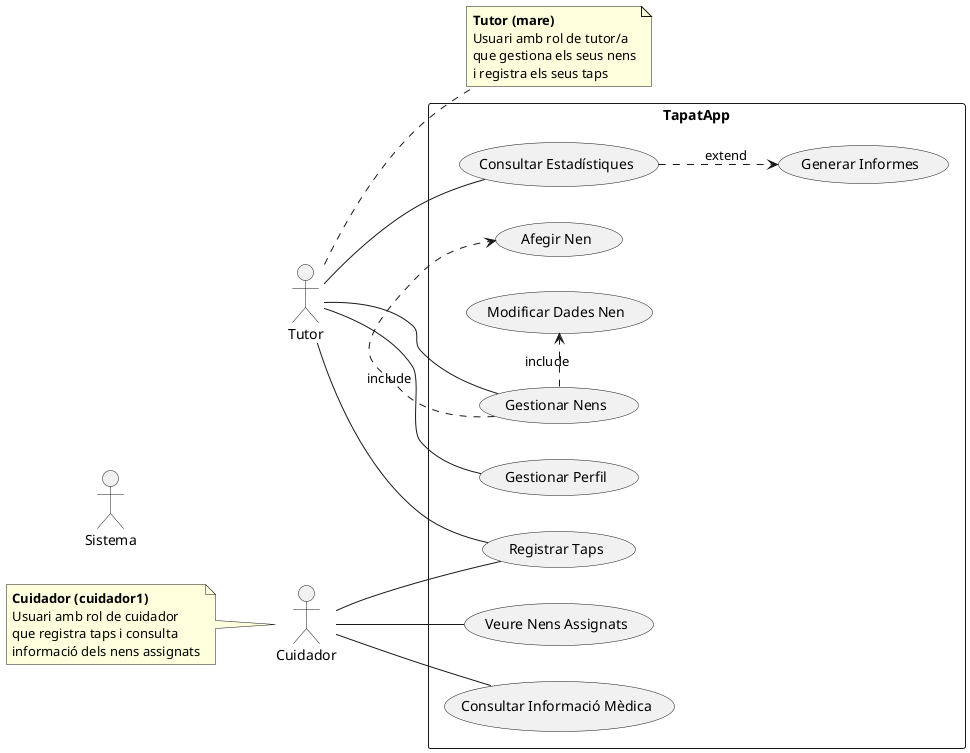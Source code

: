 @startuml DiagramaCasosUsuTapatApp
left to right direction
skinparam packageStyle rectangle
actor Tutor as tutor
actor Cuidador as cuidador
actor Sistema as sistema

rectangle TapatApp {
  tutor -- (Gestionar Perfil)
  tutor -- (Gestionar Nens)
  tutor -- (Registrar Taps)
  tutor -- (Consultar Estadístiques)
  
  cuidador -- (Veure Nens Assignats)
  cuidador -- (Registrar Taps)
  cuidador -- (Consultar Informació Mèdica)
  
  (Gestionar Nens) .> (Afegir Nen) : include
  (Gestionar Nens) .> (Modificar Dades Nen) : include
  
  (Registrar Taps) as (Registrar Taps)
  (Consultar Estadístiques) ..> (Generar Informes) : extend
}

note right of tutor
  **Tutor (mare)**
  Usuari amb rol de tutor/a
  que gestiona els seus nens
  i registra els seus taps
end note

note left of cuidador
  **Cuidador (cuidador1)**
  Usuari amb rol de cuidador
  que registra taps i consulta
  informació dels nens assignats
end note

@enduml